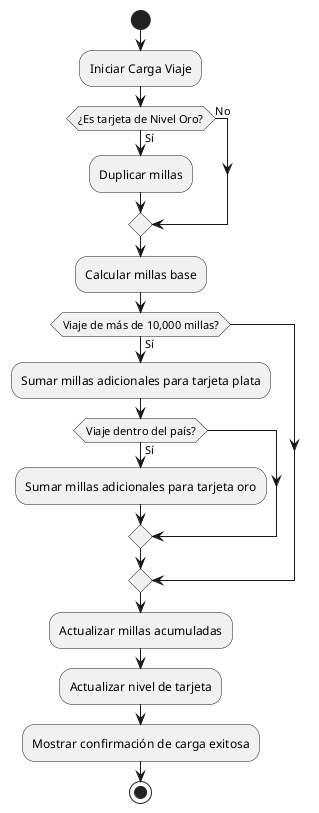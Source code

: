 @startuml Parcial 2 MDS2 2023

' Explicación: El diagrama de actividad muestra las acciones y decisiones que se
' toman durante el caso de uso "Cargar Viaje". Comienza con la carga del viaje y
' verifica si la tarjeta es de nivel oro. Si es así, se duplican las millas del
' viaje. Luego, se calculan las millas base y se verifica si el viaje supera las
' 10,000 millas. En ese caso, se suman millas adicionales para la tarjeta plata
' y, si el viaje es dentro del país, se suman millas adicionales para la tarjeta
' oro. Finalmente, se actualizan las millas acumuladas, el nivel de la tarjeta y
' se muestra una confirmación de carga exitosa.

start

:Iniciar Carga Viaje;
if (¿Es tarjeta de Nivel Oro?) then (Sí)
  :Duplicar millas;
else (No)
endif

:Calcular millas base;
if (Viaje de más de 10,000 millas?) then (Sí)
  :Sumar millas adicionales para tarjeta plata;
  if (Viaje dentro del país?) then (Sí)
    :Sumar millas adicionales para tarjeta oro;
  endif
endif

:Actualizar millas acumuladas;
:Actualizar nivel de tarjeta;
:Mostrar confirmación de carga exitosa;

stop

@enduml
